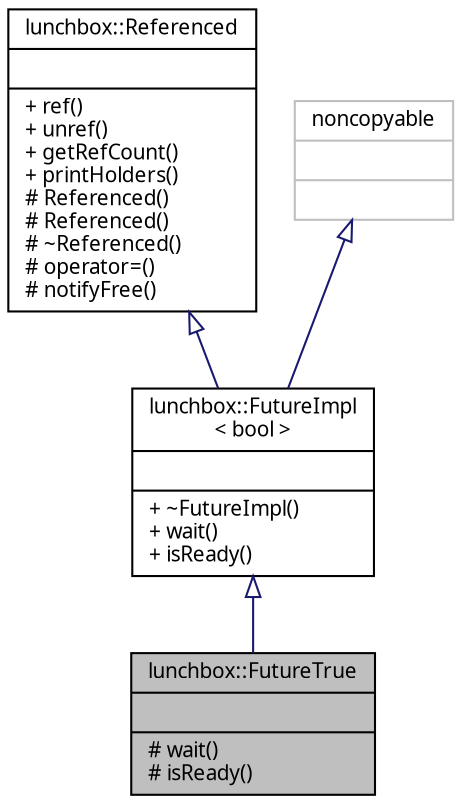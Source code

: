 digraph "lunchbox::FutureTrue"
{
  edge [fontname="Sans",fontsize="10",labelfontname="Sans",labelfontsize="10"];
  node [fontname="Sans",fontsize="10",shape=record];
  Node1 [label="{lunchbox::FutureTrue\n||# wait()\l# isReady()\l}",height=0.2,width=0.4,color="black", fillcolor="grey75", style="filled" fontcolor="black"];
  Node2 -> Node1 [dir="back",color="midnightblue",fontsize="10",style="solid",arrowtail="onormal",fontname="Sans"];
  Node2 [label="{lunchbox::FutureImpl\l\< bool \>\n||+ ~FutureImpl()\l+ wait()\l+ isReady()\l}",height=0.2,width=0.4,color="black", fillcolor="white", style="filled",URL="$classlunchbox_1_1_future_impl.html"];
  Node3 -> Node2 [dir="back",color="midnightblue",fontsize="10",style="solid",arrowtail="onormal",fontname="Sans"];
  Node3 [label="{lunchbox::Referenced\n||+ ref()\l+ unref()\l+ getRefCount()\l+ printHolders()\l# Referenced()\l# Referenced()\l# ~Referenced()\l# operator=()\l# notifyFree()\l}",height=0.2,width=0.4,color="black", fillcolor="white", style="filled",URL="$classlunchbox_1_1_referenced.html",tooltip="Base class for referenced objects. "];
  Node4 -> Node2 [dir="back",color="midnightblue",fontsize="10",style="solid",arrowtail="onormal",fontname="Sans"];
  Node4 [label="{noncopyable\n||}",height=0.2,width=0.4,color="grey75", fillcolor="white", style="filled"];
}
